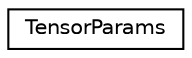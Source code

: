 digraph "Graphical Class Hierarchy"
{
 // LATEX_PDF_SIZE
  edge [fontname="Helvetica",fontsize="10",labelfontname="Helvetica",labelfontsize="10"];
  node [fontname="Helvetica",fontsize="10",shape=record];
  rankdir="LR";
  Node0 [label="TensorParams",height=0.2,width=0.4,color="black", fillcolor="white", style="filled",URL="$structarm__compute_1_1utils_1_1_tensor_params.xhtml",tooltip="Structure holding all the input tensor graph parameters."];
}
